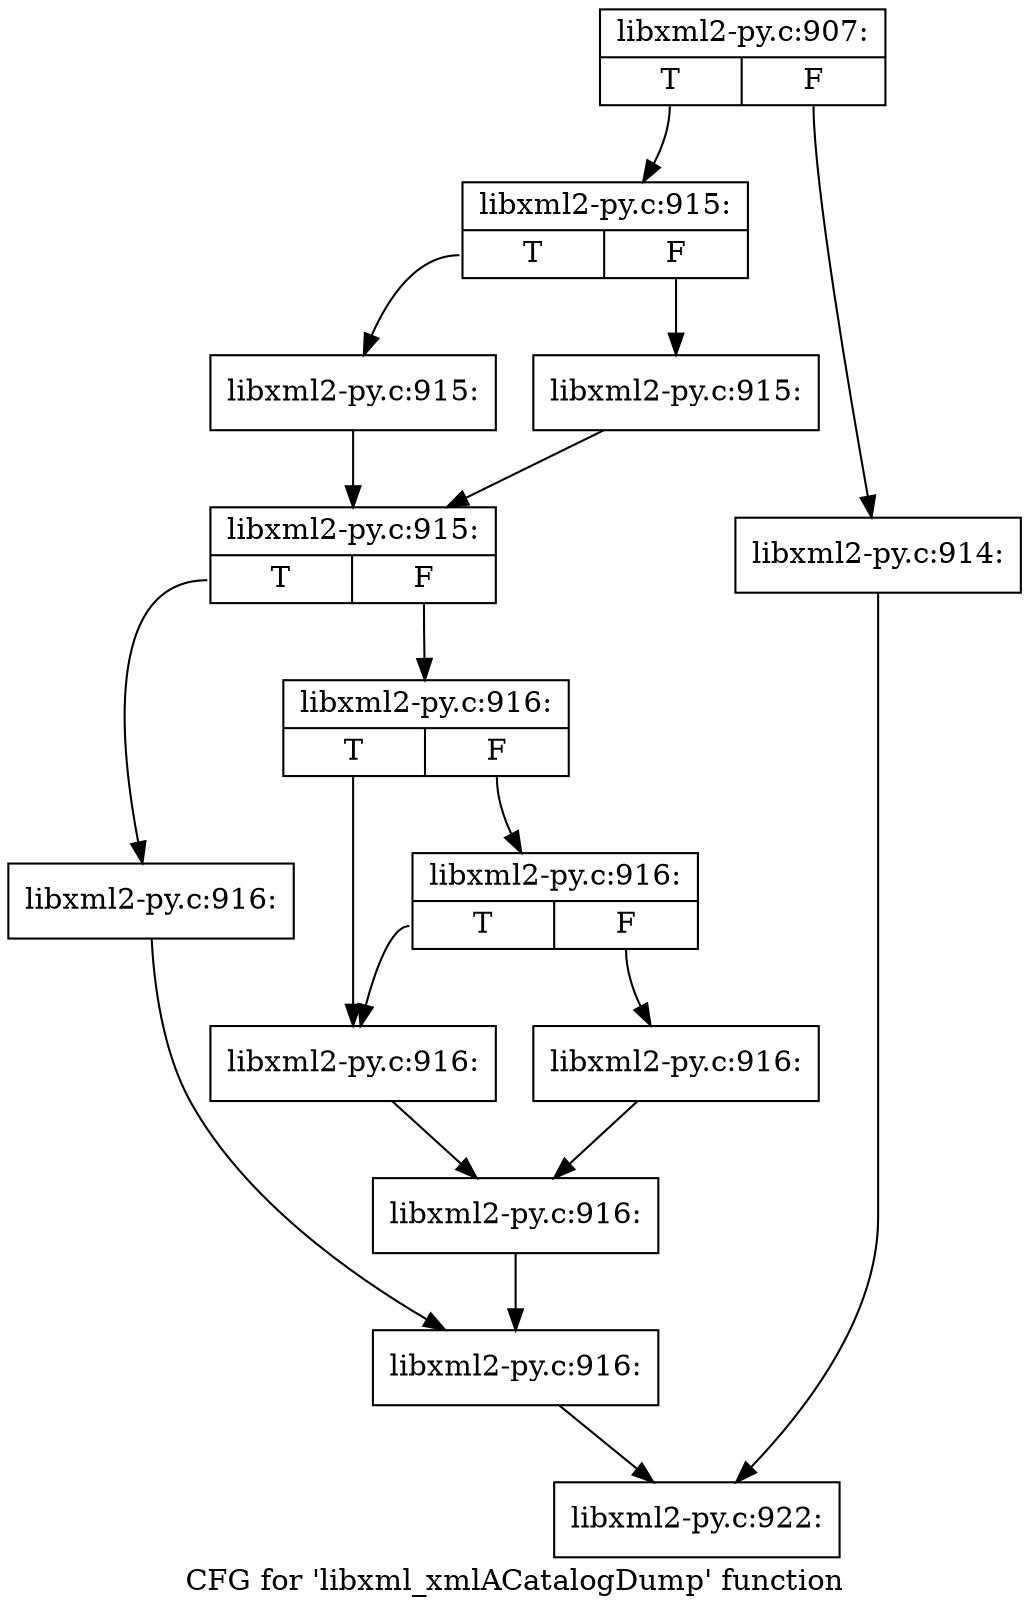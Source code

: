 digraph "CFG for 'libxml_xmlACatalogDump' function" {
	label="CFG for 'libxml_xmlACatalogDump' function";

	Node0x3b6ab70 [shape=record,label="{libxml2-py.c:907:|{<s0>T|<s1>F}}"];
	Node0x3b6ab70:s0 -> Node0x3c97fa0;
	Node0x3b6ab70:s1 -> Node0x3c97f50;
	Node0x3c97f50 [shape=record,label="{libxml2-py.c:914:}"];
	Node0x3c97f50 -> Node0x3b6aca0;
	Node0x3c97fa0 [shape=record,label="{libxml2-py.c:915:|{<s0>T|<s1>F}}"];
	Node0x3c97fa0:s0 -> Node0x3c98800;
	Node0x3c97fa0:s1 -> Node0x3c98850;
	Node0x3c98800 [shape=record,label="{libxml2-py.c:915:}"];
	Node0x3c98800 -> Node0x3c988a0;
	Node0x3c98850 [shape=record,label="{libxml2-py.c:915:}"];
	Node0x3c98850 -> Node0x3c988a0;
	Node0x3c988a0 [shape=record,label="{libxml2-py.c:915:|{<s0>T|<s1>F}}"];
	Node0x3c988a0:s0 -> Node0x3c98ed0;
	Node0x3c988a0:s1 -> Node0x3c98f20;
	Node0x3c98ed0 [shape=record,label="{libxml2-py.c:916:}"];
	Node0x3c98ed0 -> Node0x3c98f70;
	Node0x3c98f20 [shape=record,label="{libxml2-py.c:916:|{<s0>T|<s1>F}}"];
	Node0x3c98f20:s0 -> Node0x3c99110;
	Node0x3c98f20:s1 -> Node0x3c99200;
	Node0x3c99200 [shape=record,label="{libxml2-py.c:916:|{<s0>T|<s1>F}}"];
	Node0x3c99200:s0 -> Node0x3c99110;
	Node0x3c99200:s1 -> Node0x3c99160;
	Node0x3c99110 [shape=record,label="{libxml2-py.c:916:}"];
	Node0x3c99110 -> Node0x3c991b0;
	Node0x3c99160 [shape=record,label="{libxml2-py.c:916:}"];
	Node0x3c99160 -> Node0x3c991b0;
	Node0x3c991b0 [shape=record,label="{libxml2-py.c:916:}"];
	Node0x3c991b0 -> Node0x3c98f70;
	Node0x3c98f70 [shape=record,label="{libxml2-py.c:916:}"];
	Node0x3c98f70 -> Node0x3b6aca0;
	Node0x3b6aca0 [shape=record,label="{libxml2-py.c:922:}"];
}
